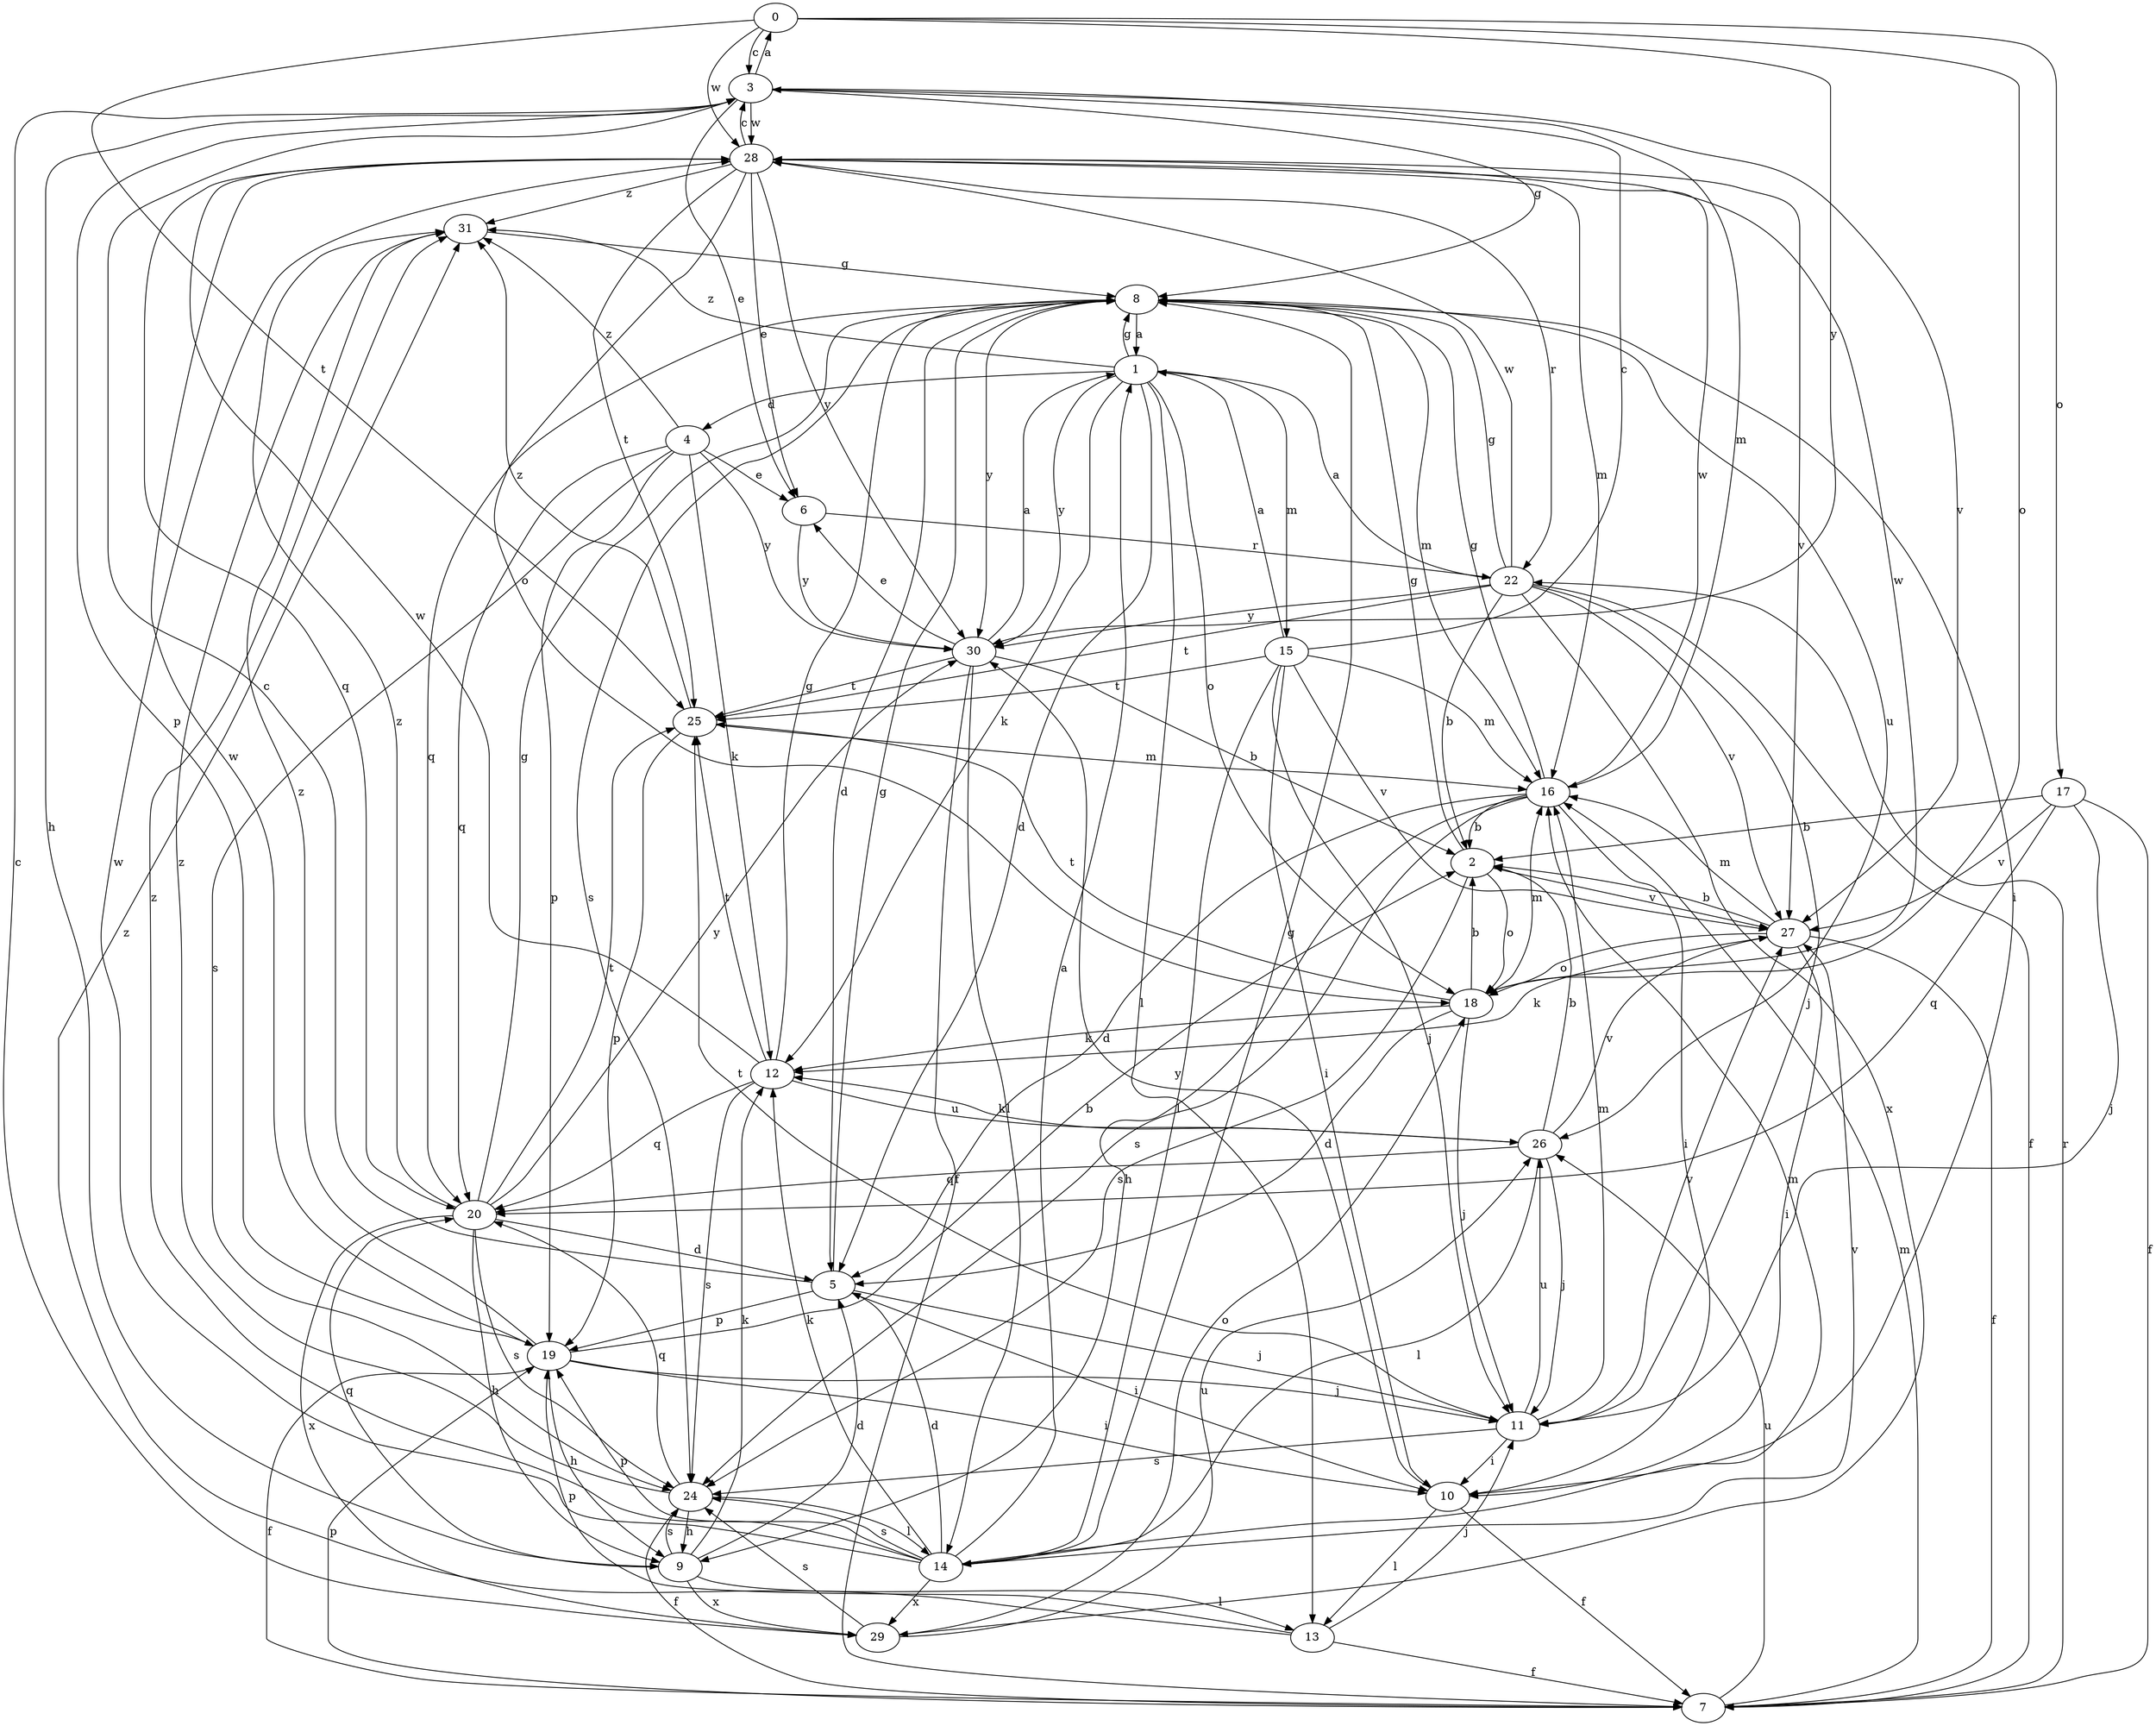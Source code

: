 strict digraph  {
0;
1;
2;
3;
4;
5;
6;
7;
8;
9;
10;
11;
12;
13;
14;
15;
16;
17;
18;
19;
20;
22;
24;
25;
26;
27;
28;
29;
30;
31;
0 -> 3  [label=c];
0 -> 17  [label=o];
0 -> 18  [label=o];
0 -> 25  [label=t];
0 -> 28  [label=w];
0 -> 30  [label=y];
1 -> 4  [label=d];
1 -> 5  [label=d];
1 -> 8  [label=g];
1 -> 12  [label=k];
1 -> 13  [label=l];
1 -> 15  [label=m];
1 -> 18  [label=o];
1 -> 30  [label=y];
1 -> 31  [label=z];
2 -> 8  [label=g];
2 -> 18  [label=o];
2 -> 24  [label=s];
2 -> 27  [label=v];
3 -> 0  [label=a];
3 -> 6  [label=e];
3 -> 8  [label=g];
3 -> 9  [label=h];
3 -> 16  [label=m];
3 -> 19  [label=p];
3 -> 27  [label=v];
3 -> 28  [label=w];
4 -> 6  [label=e];
4 -> 12  [label=k];
4 -> 19  [label=p];
4 -> 20  [label=q];
4 -> 24  [label=s];
4 -> 30  [label=y];
4 -> 31  [label=z];
5 -> 3  [label=c];
5 -> 8  [label=g];
5 -> 10  [label=i];
5 -> 11  [label=j];
5 -> 19  [label=p];
6 -> 22  [label=r];
6 -> 30  [label=y];
7 -> 16  [label=m];
7 -> 19  [label=p];
7 -> 22  [label=r];
7 -> 26  [label=u];
8 -> 1  [label=a];
8 -> 5  [label=d];
8 -> 10  [label=i];
8 -> 16  [label=m];
8 -> 20  [label=q];
8 -> 24  [label=s];
8 -> 26  [label=u];
8 -> 30  [label=y];
9 -> 5  [label=d];
9 -> 12  [label=k];
9 -> 13  [label=l];
9 -> 20  [label=q];
9 -> 24  [label=s];
9 -> 29  [label=x];
10 -> 7  [label=f];
10 -> 13  [label=l];
10 -> 30  [label=y];
11 -> 10  [label=i];
11 -> 16  [label=m];
11 -> 24  [label=s];
11 -> 25  [label=t];
11 -> 26  [label=u];
11 -> 27  [label=v];
12 -> 8  [label=g];
12 -> 20  [label=q];
12 -> 24  [label=s];
12 -> 25  [label=t];
12 -> 26  [label=u];
12 -> 28  [label=w];
13 -> 7  [label=f];
13 -> 11  [label=j];
13 -> 19  [label=p];
13 -> 31  [label=z];
14 -> 1  [label=a];
14 -> 5  [label=d];
14 -> 8  [label=g];
14 -> 12  [label=k];
14 -> 16  [label=m];
14 -> 19  [label=p];
14 -> 24  [label=s];
14 -> 27  [label=v];
14 -> 28  [label=w];
14 -> 29  [label=x];
14 -> 31  [label=z];
15 -> 1  [label=a];
15 -> 3  [label=c];
15 -> 10  [label=i];
15 -> 11  [label=j];
15 -> 14  [label=l];
15 -> 16  [label=m];
15 -> 25  [label=t];
15 -> 27  [label=v];
16 -> 2  [label=b];
16 -> 5  [label=d];
16 -> 8  [label=g];
16 -> 9  [label=h];
16 -> 10  [label=i];
16 -> 24  [label=s];
16 -> 28  [label=w];
17 -> 2  [label=b];
17 -> 7  [label=f];
17 -> 11  [label=j];
17 -> 20  [label=q];
17 -> 27  [label=v];
18 -> 2  [label=b];
18 -> 5  [label=d];
18 -> 11  [label=j];
18 -> 12  [label=k];
18 -> 16  [label=m];
18 -> 25  [label=t];
18 -> 28  [label=w];
19 -> 2  [label=b];
19 -> 7  [label=f];
19 -> 9  [label=h];
19 -> 10  [label=i];
19 -> 11  [label=j];
19 -> 28  [label=w];
19 -> 31  [label=z];
20 -> 5  [label=d];
20 -> 8  [label=g];
20 -> 9  [label=h];
20 -> 24  [label=s];
20 -> 25  [label=t];
20 -> 29  [label=x];
20 -> 30  [label=y];
20 -> 31  [label=z];
22 -> 1  [label=a];
22 -> 2  [label=b];
22 -> 7  [label=f];
22 -> 8  [label=g];
22 -> 11  [label=j];
22 -> 25  [label=t];
22 -> 27  [label=v];
22 -> 28  [label=w];
22 -> 29  [label=x];
22 -> 30  [label=y];
24 -> 7  [label=f];
24 -> 9  [label=h];
24 -> 14  [label=l];
24 -> 20  [label=q];
24 -> 31  [label=z];
25 -> 16  [label=m];
25 -> 19  [label=p];
25 -> 31  [label=z];
26 -> 2  [label=b];
26 -> 11  [label=j];
26 -> 12  [label=k];
26 -> 14  [label=l];
26 -> 20  [label=q];
26 -> 27  [label=v];
27 -> 2  [label=b];
27 -> 7  [label=f];
27 -> 10  [label=i];
27 -> 12  [label=k];
27 -> 16  [label=m];
27 -> 18  [label=o];
28 -> 3  [label=c];
28 -> 6  [label=e];
28 -> 16  [label=m];
28 -> 18  [label=o];
28 -> 20  [label=q];
28 -> 22  [label=r];
28 -> 25  [label=t];
28 -> 27  [label=v];
28 -> 30  [label=y];
28 -> 31  [label=z];
29 -> 3  [label=c];
29 -> 18  [label=o];
29 -> 24  [label=s];
29 -> 26  [label=u];
30 -> 1  [label=a];
30 -> 2  [label=b];
30 -> 6  [label=e];
30 -> 7  [label=f];
30 -> 14  [label=l];
30 -> 25  [label=t];
31 -> 8  [label=g];
}
